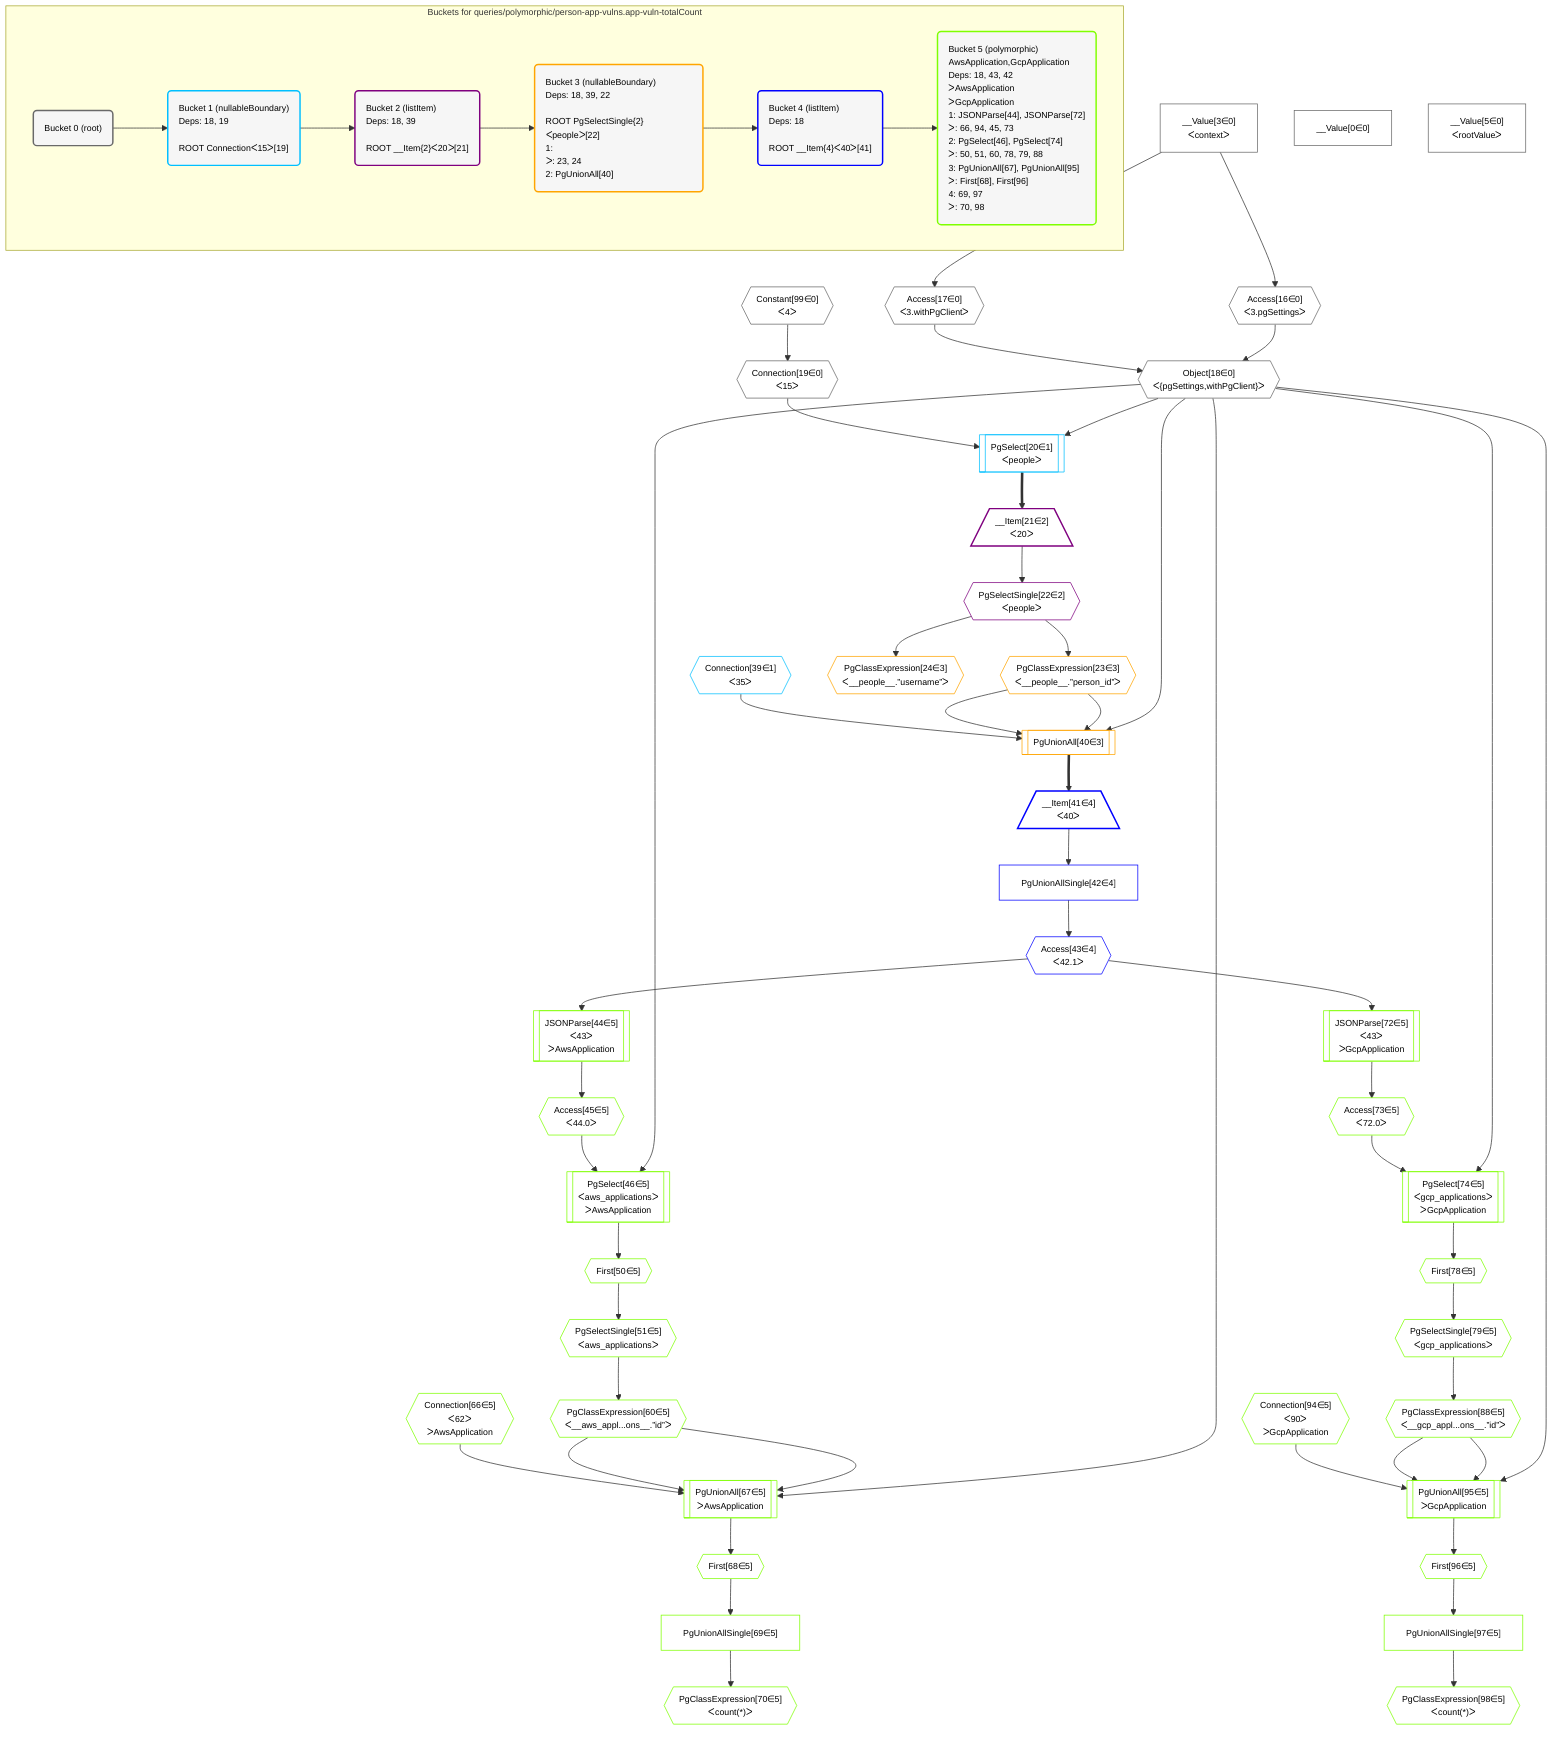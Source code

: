 %%{init: {'themeVariables': { 'fontSize': '12px'}}}%%
graph TD
    classDef path fill:#eee,stroke:#000,color:#000
    classDef plan fill:#fff,stroke-width:1px,color:#000
    classDef itemplan fill:#fff,stroke-width:2px,color:#000
    classDef unbatchedplan fill:#dff,stroke-width:1px,color:#000
    classDef sideeffectplan fill:#fcc,stroke-width:2px,color:#000
    classDef bucket fill:#f6f6f6,color:#000,stroke-width:2px,text-align:left


    %% plan dependencies
    Object18{{"Object[18∈0]<br />ᐸ{pgSettings,withPgClient}ᐳ"}}:::plan
    Access16{{"Access[16∈0]<br />ᐸ3.pgSettingsᐳ"}}:::plan
    Access17{{"Access[17∈0]<br />ᐸ3.withPgClientᐳ"}}:::plan
    Access16 & Access17 --> Object18
    __Value3["__Value[3∈0]<br />ᐸcontextᐳ"]:::plan
    __Value3 --> Access16
    __Value3 --> Access17
    Connection19{{"Connection[19∈0]<br />ᐸ15ᐳ"}}:::plan
    Constant99{{"Constant[99∈0]<br />ᐸ4ᐳ"}}:::plan
    Constant99 --> Connection19
    __Value0["__Value[0∈0]"]:::plan
    __Value5["__Value[5∈0]<br />ᐸrootValueᐳ"]:::plan
    PgSelect20[["PgSelect[20∈1]<br />ᐸpeopleᐳ"]]:::plan
    Object18 & Connection19 --> PgSelect20
    Connection39{{"Connection[39∈1]<br />ᐸ35ᐳ"}}:::plan
    __Item21[/"__Item[21∈2]<br />ᐸ20ᐳ"\]:::itemplan
    PgSelect20 ==> __Item21
    PgSelectSingle22{{"PgSelectSingle[22∈2]<br />ᐸpeopleᐳ"}}:::plan
    __Item21 --> PgSelectSingle22
    PgUnionAll40[["PgUnionAll[40∈3]"]]:::plan
    PgClassExpression23{{"PgClassExpression[23∈3]<br />ᐸ__people__.”person_id”ᐳ"}}:::plan
    Object18 & PgClassExpression23 & PgClassExpression23 & Connection39 --> PgUnionAll40
    PgSelectSingle22 --> PgClassExpression23
    PgClassExpression24{{"PgClassExpression[24∈3]<br />ᐸ__people__.”username”ᐳ"}}:::plan
    PgSelectSingle22 --> PgClassExpression24
    __Item41[/"__Item[41∈4]<br />ᐸ40ᐳ"\]:::itemplan
    PgUnionAll40 ==> __Item41
    PgUnionAllSingle42["PgUnionAllSingle[42∈4]"]:::plan
    __Item41 --> PgUnionAllSingle42
    Access43{{"Access[43∈4]<br />ᐸ42.1ᐳ"}}:::plan
    PgUnionAllSingle42 --> Access43
    PgUnionAll67[["PgUnionAll[67∈5]<br />ᐳAwsApplication"]]:::plan
    PgClassExpression60{{"PgClassExpression[60∈5]<br />ᐸ__aws_appl...ons__.”id”ᐳ"}}:::plan
    Connection66{{"Connection[66∈5]<br />ᐸ62ᐳ<br />ᐳAwsApplication"}}:::plan
    Object18 & PgClassExpression60 & PgClassExpression60 & Connection66 --> PgUnionAll67
    PgUnionAll95[["PgUnionAll[95∈5]<br />ᐳGcpApplication"]]:::plan
    PgClassExpression88{{"PgClassExpression[88∈5]<br />ᐸ__gcp_appl...ons__.”id”ᐳ"}}:::plan
    Connection94{{"Connection[94∈5]<br />ᐸ90ᐳ<br />ᐳGcpApplication"}}:::plan
    Object18 & PgClassExpression88 & PgClassExpression88 & Connection94 --> PgUnionAll95
    PgSelect46[["PgSelect[46∈5]<br />ᐸaws_applicationsᐳ<br />ᐳAwsApplication"]]:::plan
    Access45{{"Access[45∈5]<br />ᐸ44.0ᐳ"}}:::plan
    Object18 & Access45 --> PgSelect46
    PgSelect74[["PgSelect[74∈5]<br />ᐸgcp_applicationsᐳ<br />ᐳGcpApplication"]]:::plan
    Access73{{"Access[73∈5]<br />ᐸ72.0ᐳ"}}:::plan
    Object18 & Access73 --> PgSelect74
    JSONParse44[["JSONParse[44∈5]<br />ᐸ43ᐳ<br />ᐳAwsApplication"]]:::plan
    Access43 --> JSONParse44
    JSONParse44 --> Access45
    First50{{"First[50∈5]"}}:::plan
    PgSelect46 --> First50
    PgSelectSingle51{{"PgSelectSingle[51∈5]<br />ᐸaws_applicationsᐳ"}}:::plan
    First50 --> PgSelectSingle51
    PgSelectSingle51 --> PgClassExpression60
    First68{{"First[68∈5]"}}:::plan
    PgUnionAll67 --> First68
    PgUnionAllSingle69["PgUnionAllSingle[69∈5]"]:::plan
    First68 --> PgUnionAllSingle69
    PgClassExpression70{{"PgClassExpression[70∈5]<br />ᐸcount(*)ᐳ"}}:::plan
    PgUnionAllSingle69 --> PgClassExpression70
    JSONParse72[["JSONParse[72∈5]<br />ᐸ43ᐳ<br />ᐳGcpApplication"]]:::plan
    Access43 --> JSONParse72
    JSONParse72 --> Access73
    First78{{"First[78∈5]"}}:::plan
    PgSelect74 --> First78
    PgSelectSingle79{{"PgSelectSingle[79∈5]<br />ᐸgcp_applicationsᐳ"}}:::plan
    First78 --> PgSelectSingle79
    PgSelectSingle79 --> PgClassExpression88
    First96{{"First[96∈5]"}}:::plan
    PgUnionAll95 --> First96
    PgUnionAllSingle97["PgUnionAllSingle[97∈5]"]:::plan
    First96 --> PgUnionAllSingle97
    PgClassExpression98{{"PgClassExpression[98∈5]<br />ᐸcount(*)ᐳ"}}:::plan
    PgUnionAllSingle97 --> PgClassExpression98

    %% define steps

    subgraph "Buckets for queries/polymorphic/person-app-vulns.app-vuln-totalCount"
    Bucket0("Bucket 0 (root)"):::bucket
    classDef bucket0 stroke:#696969
    class Bucket0,__Value0,__Value3,__Value5,Access16,Access17,Object18,Connection19,Constant99 bucket0
    Bucket1("Bucket 1 (nullableBoundary)<br />Deps: 18, 19<br /><br />ROOT Connectionᐸ15ᐳ[19]"):::bucket
    classDef bucket1 stroke:#00bfff
    class Bucket1,PgSelect20,Connection39 bucket1
    Bucket2("Bucket 2 (listItem)<br />Deps: 18, 39<br /><br />ROOT __Item{2}ᐸ20ᐳ[21]"):::bucket
    classDef bucket2 stroke:#7f007f
    class Bucket2,__Item21,PgSelectSingle22 bucket2
    Bucket3("Bucket 3 (nullableBoundary)<br />Deps: 18, 39, 22<br /><br />ROOT PgSelectSingle{2}ᐸpeopleᐳ[22]<br />1: <br />ᐳ: 23, 24<br />2: PgUnionAll[40]"):::bucket
    classDef bucket3 stroke:#ffa500
    class Bucket3,PgClassExpression23,PgClassExpression24,PgUnionAll40 bucket3
    Bucket4("Bucket 4 (listItem)<br />Deps: 18<br /><br />ROOT __Item{4}ᐸ40ᐳ[41]"):::bucket
    classDef bucket4 stroke:#0000ff
    class Bucket4,__Item41,PgUnionAllSingle42,Access43 bucket4
    Bucket5("Bucket 5 (polymorphic)<br />AwsApplication,GcpApplication<br />Deps: 18, 43, 42<br />ᐳAwsApplication<br />ᐳGcpApplication<br />1: JSONParse[44], JSONParse[72]<br />ᐳ: 66, 94, 45, 73<br />2: PgSelect[46], PgSelect[74]<br />ᐳ: 50, 51, 60, 78, 79, 88<br />3: PgUnionAll[67], PgUnionAll[95]<br />ᐳ: First[68], First[96]<br />4: 69, 97<br />ᐳ: 70, 98"):::bucket
    classDef bucket5 stroke:#7fff00
    class Bucket5,JSONParse44,Access45,PgSelect46,First50,PgSelectSingle51,PgClassExpression60,Connection66,PgUnionAll67,First68,PgUnionAllSingle69,PgClassExpression70,JSONParse72,Access73,PgSelect74,First78,PgSelectSingle79,PgClassExpression88,Connection94,PgUnionAll95,First96,PgUnionAllSingle97,PgClassExpression98 bucket5
    Bucket0 --> Bucket1
    Bucket1 --> Bucket2
    Bucket2 --> Bucket3
    Bucket3 --> Bucket4
    Bucket4 --> Bucket5
    end